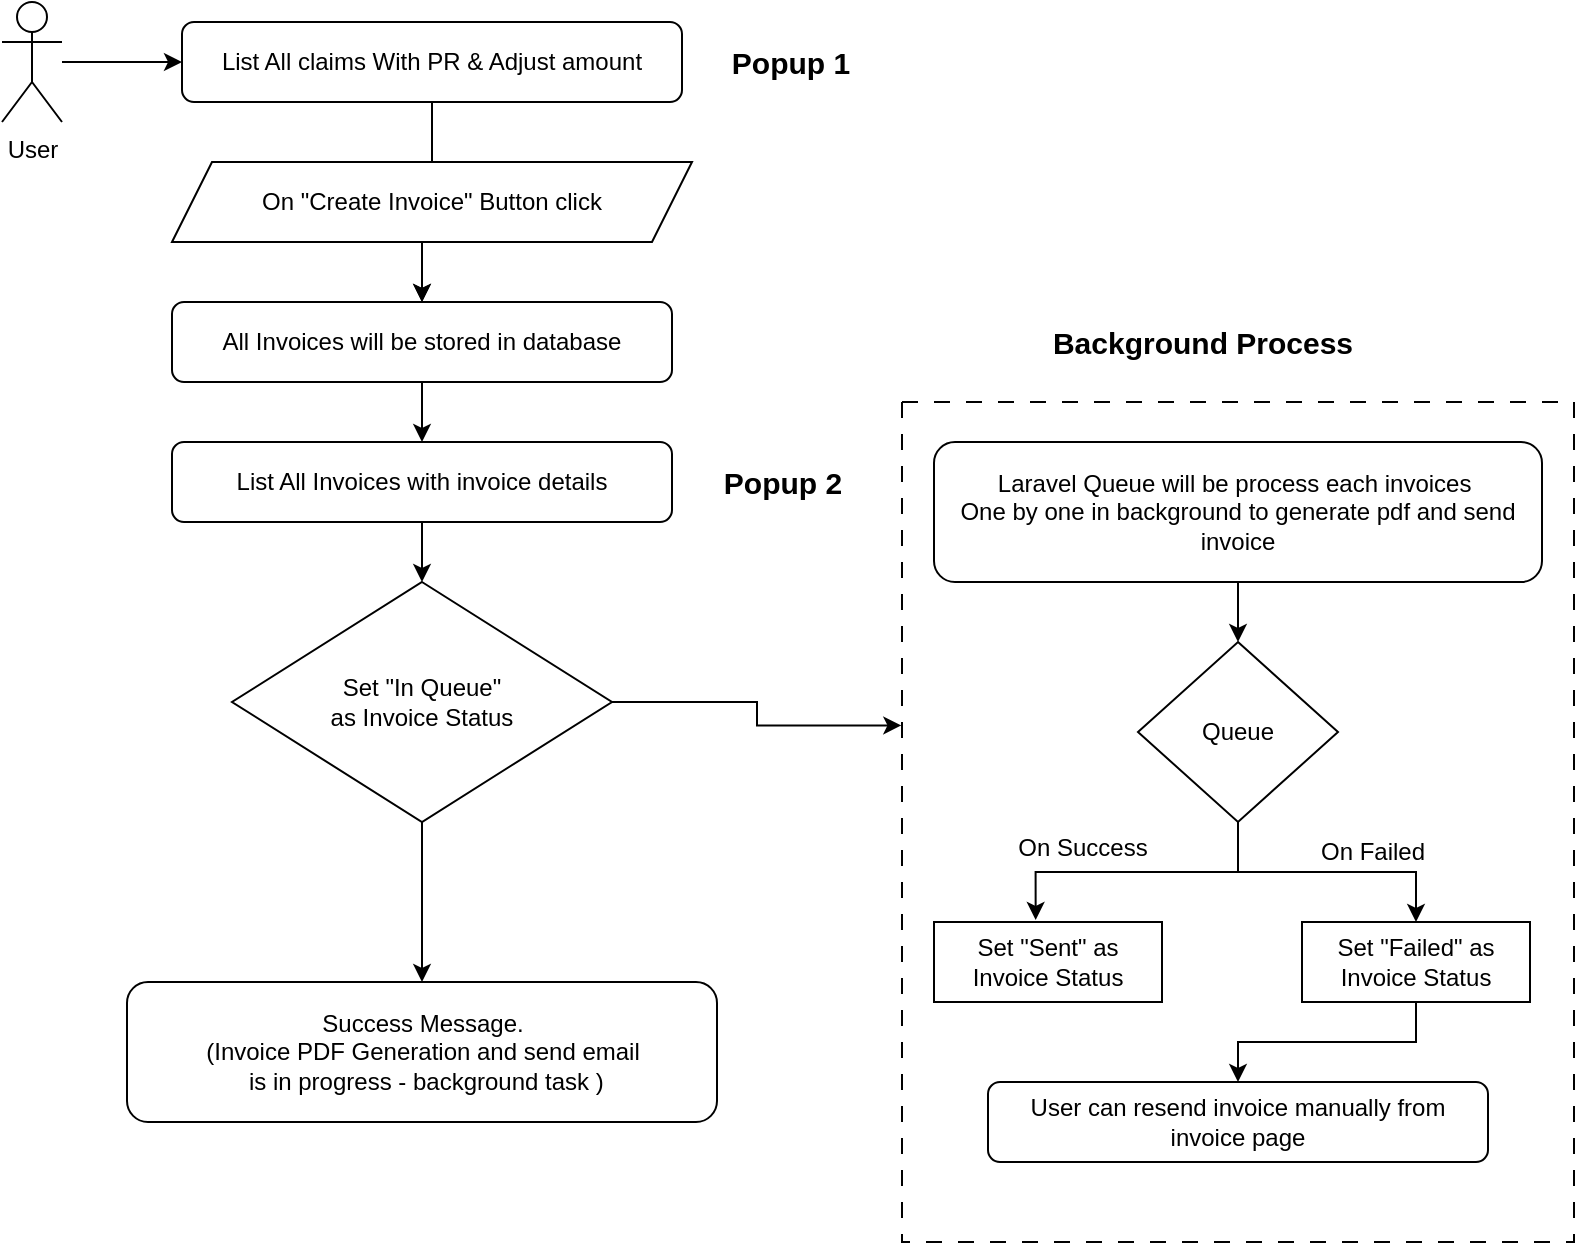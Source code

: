 <mxfile version="24.8.4">
  <diagram id="C5RBs43oDa-KdzZeNtuy" name="Page-1">
    <mxGraphModel dx="1050" dy="557" grid="1" gridSize="10" guides="1" tooltips="1" connect="1" arrows="1" fold="1" page="1" pageScale="1" pageWidth="827" pageHeight="1169" math="0" shadow="0">
      <root>
        <mxCell id="WIyWlLk6GJQsqaUBKTNV-0" />
        <mxCell id="WIyWlLk6GJQsqaUBKTNV-1" parent="WIyWlLk6GJQsqaUBKTNV-0" />
        <mxCell id="jf5f9mkr0oQwujm6HEbA-21" value="" style="edgeStyle=orthogonalEdgeStyle;rounded=0;orthogonalLoop=1;jettySize=auto;html=1;" edge="1" parent="WIyWlLk6GJQsqaUBKTNV-1" source="WIyWlLk6GJQsqaUBKTNV-3" target="jf5f9mkr0oQwujm6HEbA-13">
          <mxGeometry relative="1" as="geometry" />
        </mxCell>
        <mxCell id="WIyWlLk6GJQsqaUBKTNV-3" value="List All claims With PR &amp;amp; Adjust amount" style="rounded=1;whiteSpace=wrap;html=1;fontSize=12;glass=0;strokeWidth=1;shadow=0;" parent="WIyWlLk6GJQsqaUBKTNV-1" vertex="1">
          <mxGeometry x="110" y="20" width="250" height="40" as="geometry" />
        </mxCell>
        <mxCell id="jf5f9mkr0oQwujm6HEbA-3" style="edgeStyle=orthogonalEdgeStyle;rounded=0;orthogonalLoop=1;jettySize=auto;html=1;entryX=0;entryY=0.5;entryDx=0;entryDy=0;" edge="1" parent="WIyWlLk6GJQsqaUBKTNV-1" source="jf5f9mkr0oQwujm6HEbA-0" target="WIyWlLk6GJQsqaUBKTNV-3">
          <mxGeometry relative="1" as="geometry" />
        </mxCell>
        <mxCell id="jf5f9mkr0oQwujm6HEbA-0" value="User" style="shape=umlActor;verticalLabelPosition=bottom;verticalAlign=top;html=1;outlineConnect=0;" vertex="1" parent="WIyWlLk6GJQsqaUBKTNV-1">
          <mxGeometry x="20" y="10" width="30" height="60" as="geometry" />
        </mxCell>
        <mxCell id="jf5f9mkr0oQwujm6HEbA-18" style="edgeStyle=orthogonalEdgeStyle;rounded=0;orthogonalLoop=1;jettySize=auto;html=1;exitX=0.5;exitY=1;exitDx=0;exitDy=0;entryX=0.5;entryY=0;entryDx=0;entryDy=0;" edge="1" parent="WIyWlLk6GJQsqaUBKTNV-1" source="jf5f9mkr0oQwujm6HEbA-11" target="jf5f9mkr0oQwujm6HEbA-13">
          <mxGeometry relative="1" as="geometry" />
        </mxCell>
        <mxCell id="jf5f9mkr0oQwujm6HEbA-11" value="On &quot;Create Invoice&quot; Button click" style="shape=parallelogram;perimeter=parallelogramPerimeter;whiteSpace=wrap;html=1;fixedSize=1;" vertex="1" parent="WIyWlLk6GJQsqaUBKTNV-1">
          <mxGeometry x="105" y="90" width="260" height="40" as="geometry" />
        </mxCell>
        <mxCell id="jf5f9mkr0oQwujm6HEbA-19" value="" style="edgeStyle=orthogonalEdgeStyle;rounded=0;orthogonalLoop=1;jettySize=auto;html=1;" edge="1" parent="WIyWlLk6GJQsqaUBKTNV-1" source="jf5f9mkr0oQwujm6HEbA-13" target="jf5f9mkr0oQwujm6HEbA-15">
          <mxGeometry relative="1" as="geometry" />
        </mxCell>
        <mxCell id="jf5f9mkr0oQwujm6HEbA-13" value="All Invoices will be stored in database" style="rounded=1;whiteSpace=wrap;html=1;fontSize=12;glass=0;strokeWidth=1;shadow=0;" vertex="1" parent="WIyWlLk6GJQsqaUBKTNV-1">
          <mxGeometry x="105" y="160" width="250" height="40" as="geometry" />
        </mxCell>
        <mxCell id="jf5f9mkr0oQwujm6HEbA-23" style="edgeStyle=orthogonalEdgeStyle;rounded=0;orthogonalLoop=1;jettySize=auto;html=1;exitX=0.5;exitY=1;exitDx=0;exitDy=0;entryX=0.5;entryY=0;entryDx=0;entryDy=0;" edge="1" parent="WIyWlLk6GJQsqaUBKTNV-1" source="jf5f9mkr0oQwujm6HEbA-15" target="jf5f9mkr0oQwujm6HEbA-22">
          <mxGeometry relative="1" as="geometry" />
        </mxCell>
        <mxCell id="jf5f9mkr0oQwujm6HEbA-15" value="List All Invoices with invoice details" style="rounded=1;whiteSpace=wrap;html=1;fontSize=12;glass=0;strokeWidth=1;shadow=0;" vertex="1" parent="WIyWlLk6GJQsqaUBKTNV-1">
          <mxGeometry x="105" y="230" width="250" height="40" as="geometry" />
        </mxCell>
        <mxCell id="jf5f9mkr0oQwujm6HEbA-16" value="Popup 1" style="text;strokeColor=none;fillColor=none;html=1;fontSize=15;fontStyle=1;verticalAlign=middle;align=center;" vertex="1" parent="WIyWlLk6GJQsqaUBKTNV-1">
          <mxGeometry x="364" y="20" width="100" height="40" as="geometry" />
        </mxCell>
        <mxCell id="jf5f9mkr0oQwujm6HEbA-17" value="Popup 2" style="text;strokeColor=none;fillColor=none;html=1;fontSize=15;fontStyle=1;verticalAlign=middle;align=center;" vertex="1" parent="WIyWlLk6GJQsqaUBKTNV-1">
          <mxGeometry x="360" y="230" width="100" height="40" as="geometry" />
        </mxCell>
        <mxCell id="jf5f9mkr0oQwujm6HEbA-24" style="edgeStyle=orthogonalEdgeStyle;rounded=0;orthogonalLoop=1;jettySize=auto;html=1;exitX=0.5;exitY=1;exitDx=0;exitDy=0;" edge="1" parent="WIyWlLk6GJQsqaUBKTNV-1" source="jf5f9mkr0oQwujm6HEbA-22">
          <mxGeometry relative="1" as="geometry">
            <mxPoint x="230" y="500" as="targetPoint" />
          </mxGeometry>
        </mxCell>
        <mxCell id="jf5f9mkr0oQwujm6HEbA-22" value="Set &quot;In Queue&quot; &lt;br&gt;as Invoice Status" style="rhombus;whiteSpace=wrap;html=1;" vertex="1" parent="WIyWlLk6GJQsqaUBKTNV-1">
          <mxGeometry x="135" y="300" width="190" height="120" as="geometry" />
        </mxCell>
        <mxCell id="jf5f9mkr0oQwujm6HEbA-25" value="Success Message.&lt;br&gt;(Invoice PDF Generation and send email&lt;br&gt;&amp;nbsp;is in progress - background task )" style="rounded=1;whiteSpace=wrap;html=1;fontSize=12;glass=0;strokeWidth=1;shadow=0;" vertex="1" parent="WIyWlLk6GJQsqaUBKTNV-1">
          <mxGeometry x="82.5" y="500" width="295" height="70" as="geometry" />
        </mxCell>
        <mxCell id="jf5f9mkr0oQwujm6HEbA-28" value="" style="swimlane;startSize=0;fillStyle=dots;gradientColor=default;fillColor=none;dashed=1;dashPattern=8 8;" vertex="1" parent="WIyWlLk6GJQsqaUBKTNV-1">
          <mxGeometry x="470" y="210" width="336" height="420" as="geometry" />
        </mxCell>
        <mxCell id="jf5f9mkr0oQwujm6HEbA-34" value="" style="edgeStyle=orthogonalEdgeStyle;rounded=0;orthogonalLoop=1;jettySize=auto;html=1;" edge="1" parent="jf5f9mkr0oQwujm6HEbA-28" source="jf5f9mkr0oQwujm6HEbA-31" target="jf5f9mkr0oQwujm6HEbA-33">
          <mxGeometry relative="1" as="geometry" />
        </mxCell>
        <mxCell id="jf5f9mkr0oQwujm6HEbA-31" value="Laravel Queue will be process each invoices&amp;nbsp;&lt;br&gt;One by one in background to generate pdf and send invoice" style="rounded=1;whiteSpace=wrap;html=1;fontSize=12;glass=0;strokeWidth=1;shadow=0;" vertex="1" parent="jf5f9mkr0oQwujm6HEbA-28">
          <mxGeometry x="16" y="20" width="304" height="70" as="geometry" />
        </mxCell>
        <mxCell id="jf5f9mkr0oQwujm6HEbA-41" style="edgeStyle=orthogonalEdgeStyle;rounded=0;orthogonalLoop=1;jettySize=auto;html=1;entryX=0.5;entryY=0;entryDx=0;entryDy=0;" edge="1" parent="jf5f9mkr0oQwujm6HEbA-28" source="jf5f9mkr0oQwujm6HEbA-33" target="jf5f9mkr0oQwujm6HEbA-36">
          <mxGeometry relative="1" as="geometry" />
        </mxCell>
        <mxCell id="jf5f9mkr0oQwujm6HEbA-33" value="Queue" style="rhombus;whiteSpace=wrap;html=1;" vertex="1" parent="jf5f9mkr0oQwujm6HEbA-28">
          <mxGeometry x="118" y="120" width="100" height="90" as="geometry" />
        </mxCell>
        <mxCell id="jf5f9mkr0oQwujm6HEbA-35" value="Set &quot;Sent&quot; as &lt;br&gt;Invoice Status" style="rounded=0;whiteSpace=wrap;html=1;" vertex="1" parent="jf5f9mkr0oQwujm6HEbA-28">
          <mxGeometry x="16" y="260" width="114" height="40" as="geometry" />
        </mxCell>
        <mxCell id="jf5f9mkr0oQwujm6HEbA-47" style="edgeStyle=orthogonalEdgeStyle;rounded=0;orthogonalLoop=1;jettySize=auto;html=1;exitX=0.5;exitY=1;exitDx=0;exitDy=0;entryX=0.5;entryY=0;entryDx=0;entryDy=0;" edge="1" parent="jf5f9mkr0oQwujm6HEbA-28" source="jf5f9mkr0oQwujm6HEbA-36" target="jf5f9mkr0oQwujm6HEbA-46">
          <mxGeometry relative="1" as="geometry" />
        </mxCell>
        <mxCell id="jf5f9mkr0oQwujm6HEbA-36" value="Set &quot;Failed&quot; as &lt;br&gt;Invoice Status" style="rounded=0;whiteSpace=wrap;html=1;" vertex="1" parent="jf5f9mkr0oQwujm6HEbA-28">
          <mxGeometry x="200" y="260" width="114" height="40" as="geometry" />
        </mxCell>
        <mxCell id="jf5f9mkr0oQwujm6HEbA-40" style="edgeStyle=orthogonalEdgeStyle;rounded=0;orthogonalLoop=1;jettySize=auto;html=1;entryX=0.446;entryY=-0.025;entryDx=0;entryDy=0;entryPerimeter=0;" edge="1" parent="jf5f9mkr0oQwujm6HEbA-28" source="jf5f9mkr0oQwujm6HEbA-33" target="jf5f9mkr0oQwujm6HEbA-35">
          <mxGeometry relative="1" as="geometry" />
        </mxCell>
        <mxCell id="jf5f9mkr0oQwujm6HEbA-43" value="On Failed" style="text;html=1;align=center;verticalAlign=middle;resizable=0;points=[];autosize=1;strokeColor=none;fillColor=none;" vertex="1" parent="jf5f9mkr0oQwujm6HEbA-28">
          <mxGeometry x="195" y="210" width="80" height="30" as="geometry" />
        </mxCell>
        <mxCell id="jf5f9mkr0oQwujm6HEbA-46" value="User can resend invoice manually from invoice page" style="rounded=1;whiteSpace=wrap;html=1;fontSize=12;glass=0;strokeWidth=1;shadow=0;" vertex="1" parent="jf5f9mkr0oQwujm6HEbA-28">
          <mxGeometry x="43" y="340" width="250" height="40" as="geometry" />
        </mxCell>
        <mxCell id="jf5f9mkr0oQwujm6HEbA-29" value="Background Process" style="text;strokeColor=none;fillColor=none;html=1;fontSize=15;fontStyle=1;verticalAlign=middle;align=center;" vertex="1" parent="WIyWlLk6GJQsqaUBKTNV-1">
          <mxGeometry x="570" y="160" width="100" height="40" as="geometry" />
        </mxCell>
        <mxCell id="jf5f9mkr0oQwujm6HEbA-32" style="edgeStyle=orthogonalEdgeStyle;rounded=0;orthogonalLoop=1;jettySize=auto;html=1;exitX=1;exitY=0.5;exitDx=0;exitDy=0;entryX=-0.001;entryY=0.385;entryDx=0;entryDy=0;entryPerimeter=0;" edge="1" parent="WIyWlLk6GJQsqaUBKTNV-1" source="jf5f9mkr0oQwujm6HEbA-22" target="jf5f9mkr0oQwujm6HEbA-28">
          <mxGeometry relative="1" as="geometry" />
        </mxCell>
        <mxCell id="jf5f9mkr0oQwujm6HEbA-42" value="On Success" style="text;html=1;align=center;verticalAlign=middle;resizable=0;points=[];autosize=1;strokeColor=none;fillColor=none;" vertex="1" parent="WIyWlLk6GJQsqaUBKTNV-1">
          <mxGeometry x="515" y="418" width="90" height="30" as="geometry" />
        </mxCell>
      </root>
    </mxGraphModel>
  </diagram>
</mxfile>
